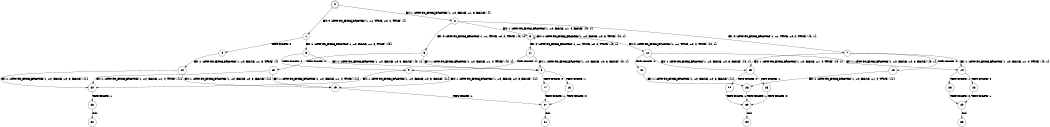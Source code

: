 digraph BCG {
size = "7, 10.5";
center = TRUE;
node [shape = circle];
0 [peripheries = 2];
0 -> 1 [label = "EX !0 !ATOMIC_EXCH_BRANCH (1, +1, TRUE, +0, 2, TRUE) !{}"];
0 -> 2 [label = "EX !1 !ATOMIC_EXCH_BRANCH (1, +0, FALSE, +1, 3, FALSE) !{}"];
1 -> 3 [label = "EX !1 !ATOMIC_EXCH_BRANCH (1, +0, FALSE, +1, 3, TRUE) !{0}"];
1 -> 4 [label = "TERMINATE !0"];
2 -> 5 [label = "EX !1 !ATOMIC_EXCH_BRANCH (1, +0, FALSE, +1, 4, FALSE) !{0, 1}"];
2 -> 6 [label = "EX !0 !ATOMIC_EXCH_BRANCH (1, +1, TRUE, +0, 2, TRUE) !{0, 1}"];
2 -> 7 [label = "EX !0 !ATOMIC_EXCH_BRANCH (1, +1, TRUE, +0, 2, TRUE) !{0, 1}"];
3 -> 8 [label = "EX !1 !ATOMIC_EXCH_BRANCH (1, +0, FALSE, +0, 3, FALSE) !{0, 1}"];
3 -> 9 [label = "TERMINATE !0"];
4 -> 10 [label = "EX !1 !ATOMIC_EXCH_BRANCH (1, +0, FALSE, +1, 3, TRUE) !{}"];
5 -> 5 [label = "EX !1 !ATOMIC_EXCH_BRANCH (1, +0, FALSE, +0, 3, TRUE) !{0, 1}"];
5 -> 11 [label = "EX !0 !ATOMIC_EXCH_BRANCH (1, +1, TRUE, +0, 2, TRUE) !{0, 1}"];
5 -> 12 [label = "EX !0 !ATOMIC_EXCH_BRANCH (1, +1, TRUE, +0, 2, TRUE) !{0, 1}"];
6 -> 8 [label = "EX !1 !ATOMIC_EXCH_BRANCH (1, +0, FALSE, +1, 4, TRUE) !{0, 1}"];
6 -> 13 [label = "TERMINATE !0"];
7 -> 14 [label = "EX !1 !ATOMIC_EXCH_BRANCH (1, +0, FALSE, +1, 4, TRUE) !{0, 1}"];
7 -> 15 [label = "EX !1 !ATOMIC_EXCH_BRANCH (1, +0, FALSE, +1, 4, TRUE) !{0, 1}"];
7 -> 16 [label = "TERMINATE !0"];
8 -> 17 [label = "TERMINATE !0"];
8 -> 18 [label = "TERMINATE !1"];
9 -> 19 [label = "EX !1 !ATOMIC_EXCH_BRANCH (1, +0, FALSE, +0, 3, FALSE) !{1}"];
9 -> 20 [label = "EX !1 !ATOMIC_EXCH_BRANCH (1, +0, FALSE, +0, 3, FALSE) !{1}"];
10 -> 19 [label = "EX !1 !ATOMIC_EXCH_BRANCH (1, +0, FALSE, +0, 3, FALSE) !{1}"];
10 -> 20 [label = "EX !1 !ATOMIC_EXCH_BRANCH (1, +0, FALSE, +0, 3, FALSE) !{1}"];
11 -> 8 [label = "EX !1 !ATOMIC_EXCH_BRANCH (1, +0, FALSE, +0, 3, FALSE) !{0, 1}"];
11 -> 9 [label = "TERMINATE !0"];
12 -> 14 [label = "EX !1 !ATOMIC_EXCH_BRANCH (1, +0, FALSE, +0, 3, FALSE) !{0, 1}"];
12 -> 15 [label = "EX !1 !ATOMIC_EXCH_BRANCH (1, +0, FALSE, +0, 3, FALSE) !{0, 1}"];
12 -> 21 [label = "TERMINATE !0"];
13 -> 19 [label = "EX !1 !ATOMIC_EXCH_BRANCH (1, +0, FALSE, +1, 4, TRUE) !{1}"];
13 -> 20 [label = "EX !1 !ATOMIC_EXCH_BRANCH (1, +0, FALSE, +1, 4, TRUE) !{1}"];
14 -> 22 [label = "TERMINATE !0"];
14 -> 23 [label = "TERMINATE !1"];
15 -> 24 [label = "TERMINATE !0"];
15 -> 25 [label = "TERMINATE !1"];
16 -> 26 [label = "EX !1 !ATOMIC_EXCH_BRANCH (1, +0, FALSE, +1, 4, TRUE) !{1}"];
17 -> 27 [label = "TERMINATE !1"];
18 -> 27 [label = "TERMINATE !0"];
19 -> 27 [label = "TERMINATE !1"];
20 -> 28 [label = "TERMINATE !1"];
21 -> 26 [label = "EX !1 !ATOMIC_EXCH_BRANCH (1, +0, FALSE, +0, 3, FALSE) !{1}"];
22 -> 29 [label = "TERMINATE !1"];
23 -> 29 [label = "TERMINATE !0"];
24 -> 30 [label = "TERMINATE !1"];
25 -> 30 [label = "TERMINATE !0"];
26 -> 30 [label = "TERMINATE !1"];
27 -> 31 [label = "exit"];
28 -> 32 [label = "exit"];
29 -> 33 [label = "exit"];
30 -> 34 [label = "exit"];
}
